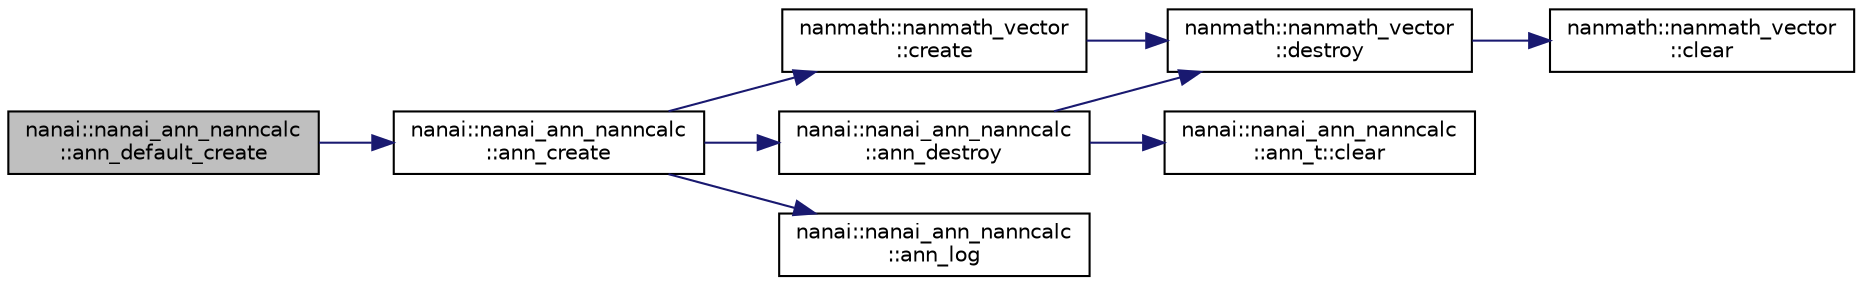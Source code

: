 digraph "nanai::nanai_ann_nanncalc::ann_default_create"
{
  edge [fontname="Helvetica",fontsize="10",labelfontname="Helvetica",labelfontsize="10"];
  node [fontname="Helvetica",fontsize="10",shape=record];
  rankdir="LR";
  Node1 [label="nanai::nanai_ann_nanncalc\l::ann_default_create",height=0.2,width=0.4,color="black", fillcolor="grey75", style="filled", fontcolor="black"];
  Node1 -> Node2 [color="midnightblue",fontsize="10",style="solid",fontname="Helvetica"];
  Node2 [label="nanai::nanai_ann_nanncalc\l::ann_create",height=0.2,width=0.4,color="black", fillcolor="white", style="filled",URL="$classnanai_1_1nanai__ann__nanncalc.html#a05aa50ca275dade2e3ef735df4a5114d"];
  Node2 -> Node3 [color="midnightblue",fontsize="10",style="solid",fontname="Helvetica"];
  Node3 [label="nanai::nanai_ann_nanncalc\l::ann_destroy",height=0.2,width=0.4,color="black", fillcolor="white", style="filled",URL="$classnanai_1_1nanai__ann__nanncalc.html#a4fb9643a590238c96e8e387022626bd6"];
  Node3 -> Node4 [color="midnightblue",fontsize="10",style="solid",fontname="Helvetica"];
  Node4 [label="nanmath::nanmath_vector\l::destroy",height=0.2,width=0.4,color="black", fillcolor="white", style="filled",URL="$classnanmath_1_1nanmath__vector.html#a901586a8e1f67af4c1b5c7e5e4126dc0"];
  Node4 -> Node5 [color="midnightblue",fontsize="10",style="solid",fontname="Helvetica"];
  Node5 [label="nanmath::nanmath_vector\l::clear",height=0.2,width=0.4,color="black", fillcolor="white", style="filled",URL="$classnanmath_1_1nanmath__vector.html#a011d39d80690df03197309b2f09105a7"];
  Node3 -> Node6 [color="midnightblue",fontsize="10",style="solid",fontname="Helvetica"];
  Node6 [label="nanai::nanai_ann_nanncalc\l::ann_t::clear",height=0.2,width=0.4,color="black", fillcolor="white", style="filled",URL="$classnanai_1_1nanai__ann__nanncalc_1_1ann__t.html#acbeda89aa6636ea5e0e7d2ee711baaba"];
  Node2 -> Node7 [color="midnightblue",fontsize="10",style="solid",fontname="Helvetica"];
  Node7 [label="nanmath::nanmath_vector\l::create",height=0.2,width=0.4,color="black", fillcolor="white", style="filled",URL="$classnanmath_1_1nanmath__vector.html#af9f7f3a965aee9befe0fff50746848ee"];
  Node7 -> Node4 [color="midnightblue",fontsize="10",style="solid",fontname="Helvetica"];
  Node2 -> Node8 [color="midnightblue",fontsize="10",style="solid",fontname="Helvetica"];
  Node8 [label="nanai::nanai_ann_nanncalc\l::ann_log",height=0.2,width=0.4,color="black", fillcolor="white", style="filled",URL="$classnanai_1_1nanai__ann__nanncalc.html#a54ed62943cc681da143bb6a2e1782430"];
}
